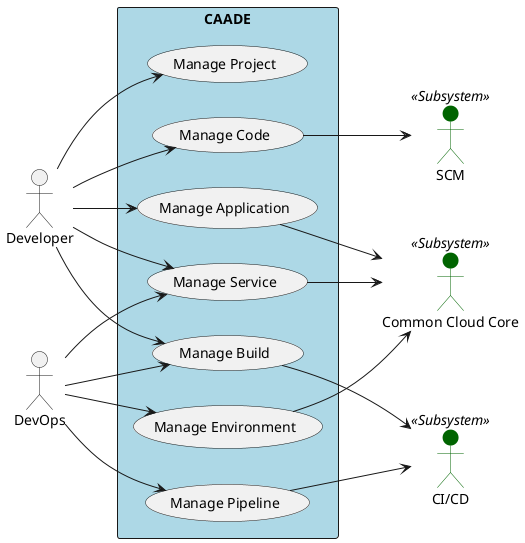 @startuml


left to right direction
skinparam actor {
    BorderColor<<Subsystem>> darkgreen
    BackgroundColor<<Subsystem>> darkgreen

}

actor :Developer: as Dev
actor :DevOps: as DevOps
actor :Common Cloud Core: <<Subsystem>> as C3
actor :SCM: <<Subsystem>> as SCM
actor :CI/CD: <<Subsystem>> as CICD

rectangle CAADE #lightblue {
    (Manage Application) as MA
    (Manage Code) as MC
    (Manage Build) as MB
    (Manage Environment) as ME
    (Manage Pipeline) as MP
    (Manage Project) as MProj
    (Manage Service) as MS
}

DevOps --> MB
DevOps --> ME
DevOps --> MP
DevOps --> MS
Dev --> MA
Dev --> MC
Dev --> MB
Dev --> MProj
Dev --> MS

MC --> SCM
ME --> C3
MB --> CICD
MP --> CICD
MA --> C3
MS --> C3

@enduml

